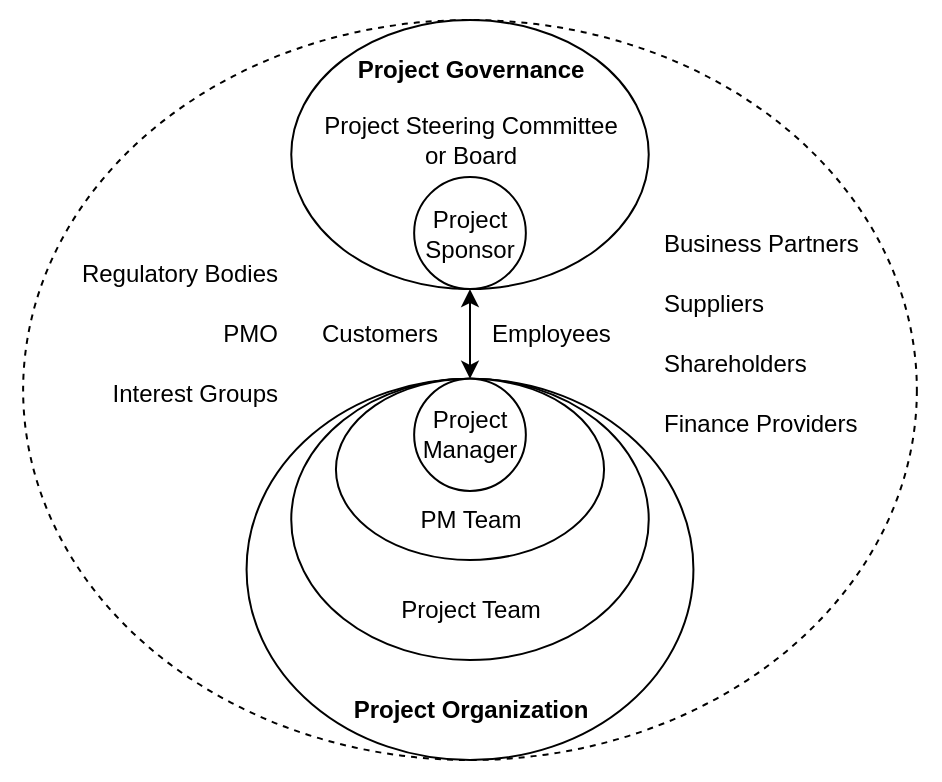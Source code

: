 <mxfile version="20.2.2" type="github">
  <diagram id="Ci-9cG7cW0Wo2eMEnTPl" name="Page-1">
    <mxGraphModel dx="1422" dy="754" grid="1" gridSize="10" guides="1" tooltips="1" connect="1" arrows="1" fold="1" page="1" pageScale="1" pageWidth="827" pageHeight="1169" math="0" shadow="0">
      <root>
        <mxCell id="0" />
        <mxCell id="1" parent="0" />
        <mxCell id="oINMZUO6vB3mI2yCSAE7-29" value="" style="rounded=0;whiteSpace=wrap;html=1;dashed=1;fontSize=12;fillColor=default;strokeColor=none;" parent="1" vertex="1">
          <mxGeometry x="160" y="140" width="470" height="390" as="geometry" />
        </mxCell>
        <mxCell id="oINMZUO6vB3mI2yCSAE7-24" value="" style="ellipse;whiteSpace=wrap;html=1;verticalAlign=bottom;fontSize=12;dashed=1;" parent="1" vertex="1">
          <mxGeometry x="171.568" y="150" width="446.863" height="370.0" as="geometry" />
        </mxCell>
        <mxCell id="oINMZUO6vB3mI2yCSAE7-14" value="" style="ellipse;whiteSpace=wrap;html=1;verticalAlign=bottom;fontSize=12;" parent="1" vertex="1">
          <mxGeometry x="305.627" y="150" width="178.745" height="134.545" as="geometry" />
        </mxCell>
        <mxCell id="oINMZUO6vB3mI2yCSAE7-11" value="" style="ellipse;whiteSpace=wrap;html=1;verticalAlign=bottom;fontSize=12;" parent="1" vertex="1">
          <mxGeometry x="283.284" y="329.394" width="223.432" height="190.606" as="geometry" />
        </mxCell>
        <mxCell id="oINMZUO6vB3mI2yCSAE7-8" value="" style="ellipse;whiteSpace=wrap;html=1;verticalAlign=bottom;fontSize=12;" parent="1" vertex="1">
          <mxGeometry x="305.625" y="329.39" width="178.75" height="140.61" as="geometry" />
        </mxCell>
        <mxCell id="oINMZUO6vB3mI2yCSAE7-7" value="" style="ellipse;whiteSpace=wrap;html=1;verticalAlign=bottom;fontSize=12;" parent="1" vertex="1">
          <mxGeometry x="327.97" y="329.39" width="134.06" height="90.61" as="geometry" />
        </mxCell>
        <mxCell id="oINMZUO6vB3mI2yCSAE7-2" value="Project Governance" style="text;html=1;align=center;verticalAlign=middle;resizable=0;points=[];autosize=1;strokeColor=none;fillColor=none;fontSize=12;fontStyle=1" parent="1" vertex="1">
          <mxGeometry x="330" y="160.278" width="130" height="30" as="geometry" />
        </mxCell>
        <mxCell id="oINMZUO6vB3mI2yCSAE7-3" value="Project Steering Committee &lt;br&gt;or Board" style="text;html=1;align=center;verticalAlign=middle;resizable=0;points=[];autosize=1;strokeColor=none;fillColor=none;fontSize=12;" parent="1" vertex="1">
          <mxGeometry x="310" y="190.002" width="170" height="40" as="geometry" />
        </mxCell>
        <mxCell id="oINMZUO6vB3mI2yCSAE7-5" value="Project Sponsor" style="ellipse;whiteSpace=wrap;html=1;fontSize=12;" parent="1" vertex="1">
          <mxGeometry x="367.071" y="228.485" width="55.858" height="56.061" as="geometry" />
        </mxCell>
        <mxCell id="oINMZUO6vB3mI2yCSAE7-25" style="edgeStyle=orthogonalEdgeStyle;rounded=0;orthogonalLoop=1;jettySize=auto;html=1;exitX=0.5;exitY=0;exitDx=0;exitDy=0;entryX=0.5;entryY=1;entryDx=0;entryDy=0;fontSize=12;startArrow=classic;startFill=1;" parent="1" source="oINMZUO6vB3mI2yCSAE7-6" target="oINMZUO6vB3mI2yCSAE7-5" edge="1">
          <mxGeometry relative="1" as="geometry" />
        </mxCell>
        <mxCell id="oINMZUO6vB3mI2yCSAE7-6" value="Project Manager" style="ellipse;whiteSpace=wrap;html=1;fontSize=12;" parent="1" vertex="1">
          <mxGeometry x="367.071" y="329.394" width="55.858" height="56.061" as="geometry" />
        </mxCell>
        <mxCell id="oINMZUO6vB3mI2yCSAE7-9" value="PM Team" style="text;html=1;align=center;verticalAlign=middle;resizable=0;points=[];autosize=1;strokeColor=none;fillColor=none;fontSize=12;" parent="1" vertex="1">
          <mxGeometry x="360" y="385.455" width="70" height="30" as="geometry" />
        </mxCell>
        <mxCell id="oINMZUO6vB3mI2yCSAE7-10" value="Project Team" style="text;html=1;align=center;verticalAlign=middle;resizable=0;points=[];autosize=1;strokeColor=none;fillColor=none;fontSize=12;" parent="1" vertex="1">
          <mxGeometry x="350" y="429.995" width="90" height="30" as="geometry" />
        </mxCell>
        <mxCell id="oINMZUO6vB3mI2yCSAE7-12" value="Project Organization" style="text;html=1;align=center;verticalAlign=middle;resizable=0;points=[];autosize=1;strokeColor=none;fillColor=none;fontSize=12;fontStyle=1" parent="1" vertex="1">
          <mxGeometry x="330" y="480.004" width="130" height="30" as="geometry" />
        </mxCell>
        <mxCell id="oINMZUO6vB3mI2yCSAE7-15" value="Suppliers" style="text;html=1;align=left;verticalAlign=middle;resizable=0;points=[];autosize=1;strokeColor=none;fillColor=none;fontSize=12;" parent="1" vertex="1">
          <mxGeometry x="490" y="277.115" width="70" height="30" as="geometry" />
        </mxCell>
        <mxCell id="oINMZUO6vB3mI2yCSAE7-16" value="Employees" style="text;html=1;align=left;verticalAlign=middle;resizable=0;points=[];autosize=1;strokeColor=none;fillColor=none;fontSize=12;" parent="1" vertex="1">
          <mxGeometry x="404.37" y="292.111" width="80" height="30" as="geometry" />
        </mxCell>
        <mxCell id="oINMZUO6vB3mI2yCSAE7-17" value="Business Partners" style="text;html=1;align=left;verticalAlign=middle;resizable=0;points=[];autosize=1;strokeColor=none;fillColor=none;fontSize=12;" parent="1" vertex="1">
          <mxGeometry x="490" y="247.118" width="120" height="30" as="geometry" />
        </mxCell>
        <mxCell id="oINMZUO6vB3mI2yCSAE7-18" value="Finance Providers" style="text;html=1;align=left;verticalAlign=middle;resizable=0;points=[];autosize=1;strokeColor=none;fillColor=none;fontSize=12;" parent="1" vertex="1">
          <mxGeometry x="490" y="337.114" width="120" height="30" as="geometry" />
        </mxCell>
        <mxCell id="oINMZUO6vB3mI2yCSAE7-19" value="Shareholders" style="text;html=1;align=left;verticalAlign=middle;resizable=0;points=[];autosize=1;strokeColor=none;fillColor=none;fontSize=12;" parent="1" vertex="1">
          <mxGeometry x="490" y="307.11" width="90" height="30" as="geometry" />
        </mxCell>
        <mxCell id="oINMZUO6vB3mI2yCSAE7-20" value="Customers" style="text;html=1;align=right;verticalAlign=middle;resizable=0;points=[];autosize=1;strokeColor=none;fillColor=none;fontSize=12;" parent="1" vertex="1">
          <mxGeometry x="300" y="292.115" width="80" height="30" as="geometry" />
        </mxCell>
        <mxCell id="oINMZUO6vB3mI2yCSAE7-22" value="Interest Groups" style="text;html=1;align=right;verticalAlign=middle;resizable=0;points=[];autosize=1;strokeColor=none;fillColor=none;fontSize=12;" parent="1" vertex="1">
          <mxGeometry x="190.0" y="322.121" width="110" height="30" as="geometry" />
        </mxCell>
        <mxCell id="B3zPIow0aimgV-pqjUcr-2" value="PMO" style="text;html=1;align=right;verticalAlign=middle;resizable=0;points=[];autosize=1;strokeColor=none;fillColor=none;fontSize=12;" parent="1" vertex="1">
          <mxGeometry x="250.0" y="292.118" width="50" height="30" as="geometry" />
        </mxCell>
        <mxCell id="B3zPIow0aimgV-pqjUcr-3" value="Regulatory Bodies" style="text;html=1;align=right;verticalAlign=middle;resizable=0;points=[];autosize=1;strokeColor=none;fillColor=none;fontSize=12;" parent="1" vertex="1">
          <mxGeometry x="180" y="262.118" width="120" height="30" as="geometry" />
        </mxCell>
      </root>
    </mxGraphModel>
  </diagram>
</mxfile>
